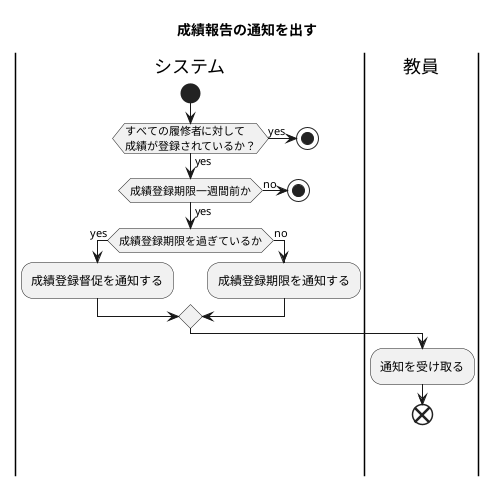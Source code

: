 @startuml 7-7
title 成績報告の通知を出す
|システム|
start
if (すべての履修者に対して\n成績が登録されているか？) then (yes)
    stop
else (yes)
    if (成績登録期限一週間前か) then (no)
        stop
    else (yes)
        if (成績登録期限を過ぎているか) then (yes)
            :成績登録督促を通知する;
        else (no)
            |システム|
            :成績登録期限を通知する;
        endif
        |教員|
        :通知を受け取る;
        end
    endif
endif
@enduml

